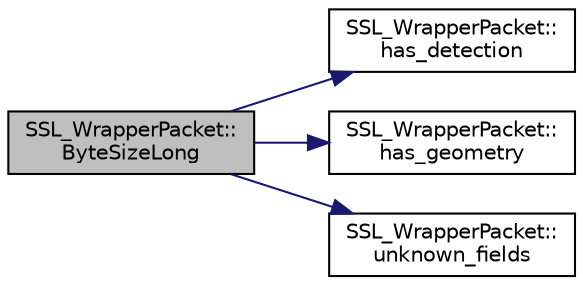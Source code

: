 digraph "SSL_WrapperPacket::ByteSizeLong"
{
 // INTERACTIVE_SVG=YES
  edge [fontname="Helvetica",fontsize="10",labelfontname="Helvetica",labelfontsize="10"];
  node [fontname="Helvetica",fontsize="10",shape=record];
  rankdir="LR";
  Node1 [label="SSL_WrapperPacket::\lByteSizeLong",height=0.2,width=0.4,color="black", fillcolor="grey75", style="filled", fontcolor="black"];
  Node1 -> Node2 [color="midnightblue",fontsize="10",style="solid",fontname="Helvetica"];
  Node2 [label="SSL_WrapperPacket::\lhas_detection",height=0.2,width=0.4,color="black", fillcolor="white", style="filled",URL="$d3/ddc/class_s_s_l___wrapper_packet.html#ad95e2fcb3df9e634537f16bf4b04a7ac"];
  Node1 -> Node3 [color="midnightblue",fontsize="10",style="solid",fontname="Helvetica"];
  Node3 [label="SSL_WrapperPacket::\lhas_geometry",height=0.2,width=0.4,color="black", fillcolor="white", style="filled",URL="$d3/ddc/class_s_s_l___wrapper_packet.html#a2e7200a2acecac7c9ea2dfabaf82fb35"];
  Node1 -> Node4 [color="midnightblue",fontsize="10",style="solid",fontname="Helvetica"];
  Node4 [label="SSL_WrapperPacket::\lunknown_fields",height=0.2,width=0.4,color="black", fillcolor="white", style="filled",URL="$d3/ddc/class_s_s_l___wrapper_packet.html#ac2ec6fe6c9b6c26bc4ff2fb20cc9e009"];
}

